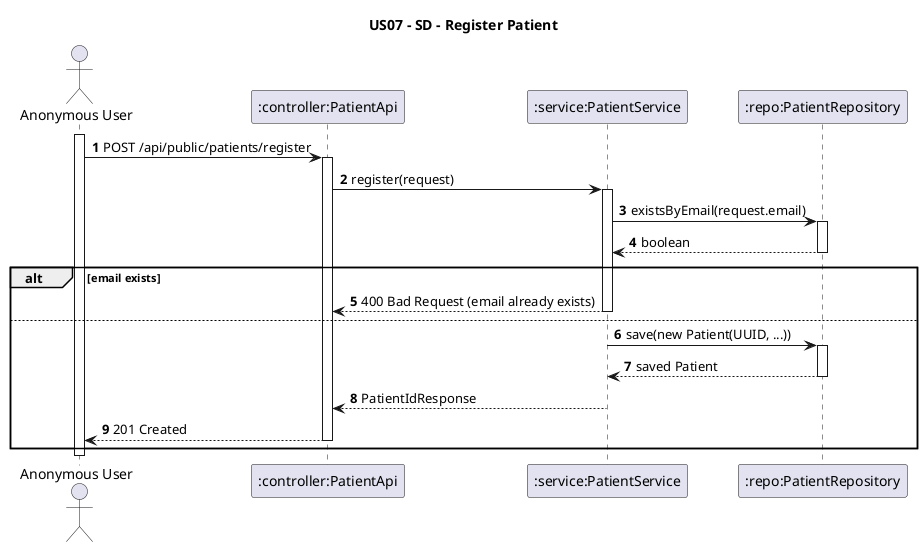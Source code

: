 @startuml
title US07 - SD - Register Patient
autoactivate on
autonumber

actor "Anonymous User"
participant ":controller:PatientApi" as PatientApi
participant ":service:PatientService" as PatientService
participant ":repo:PatientRepository" as PatientRepository

activate "Anonymous User"

"Anonymous User" -> PatientApi : POST /api/public/patients/register
PatientApi -> PatientService : register(request)

PatientService -> PatientRepository : existsByEmail(request.email)
PatientRepository --> PatientService : boolean

alt email exists
    PatientService --> PatientApi : 400 Bad Request (email already exists)
else
    PatientService -> PatientRepository : save(new Patient(UUID, ...))
    PatientRepository --> PatientService : saved Patient
    PatientService --> PatientApi : PatientIdResponse
    PatientApi --> "Anonymous User" : 201 Created
end

deactivate "Anonymous User"
@enduml
